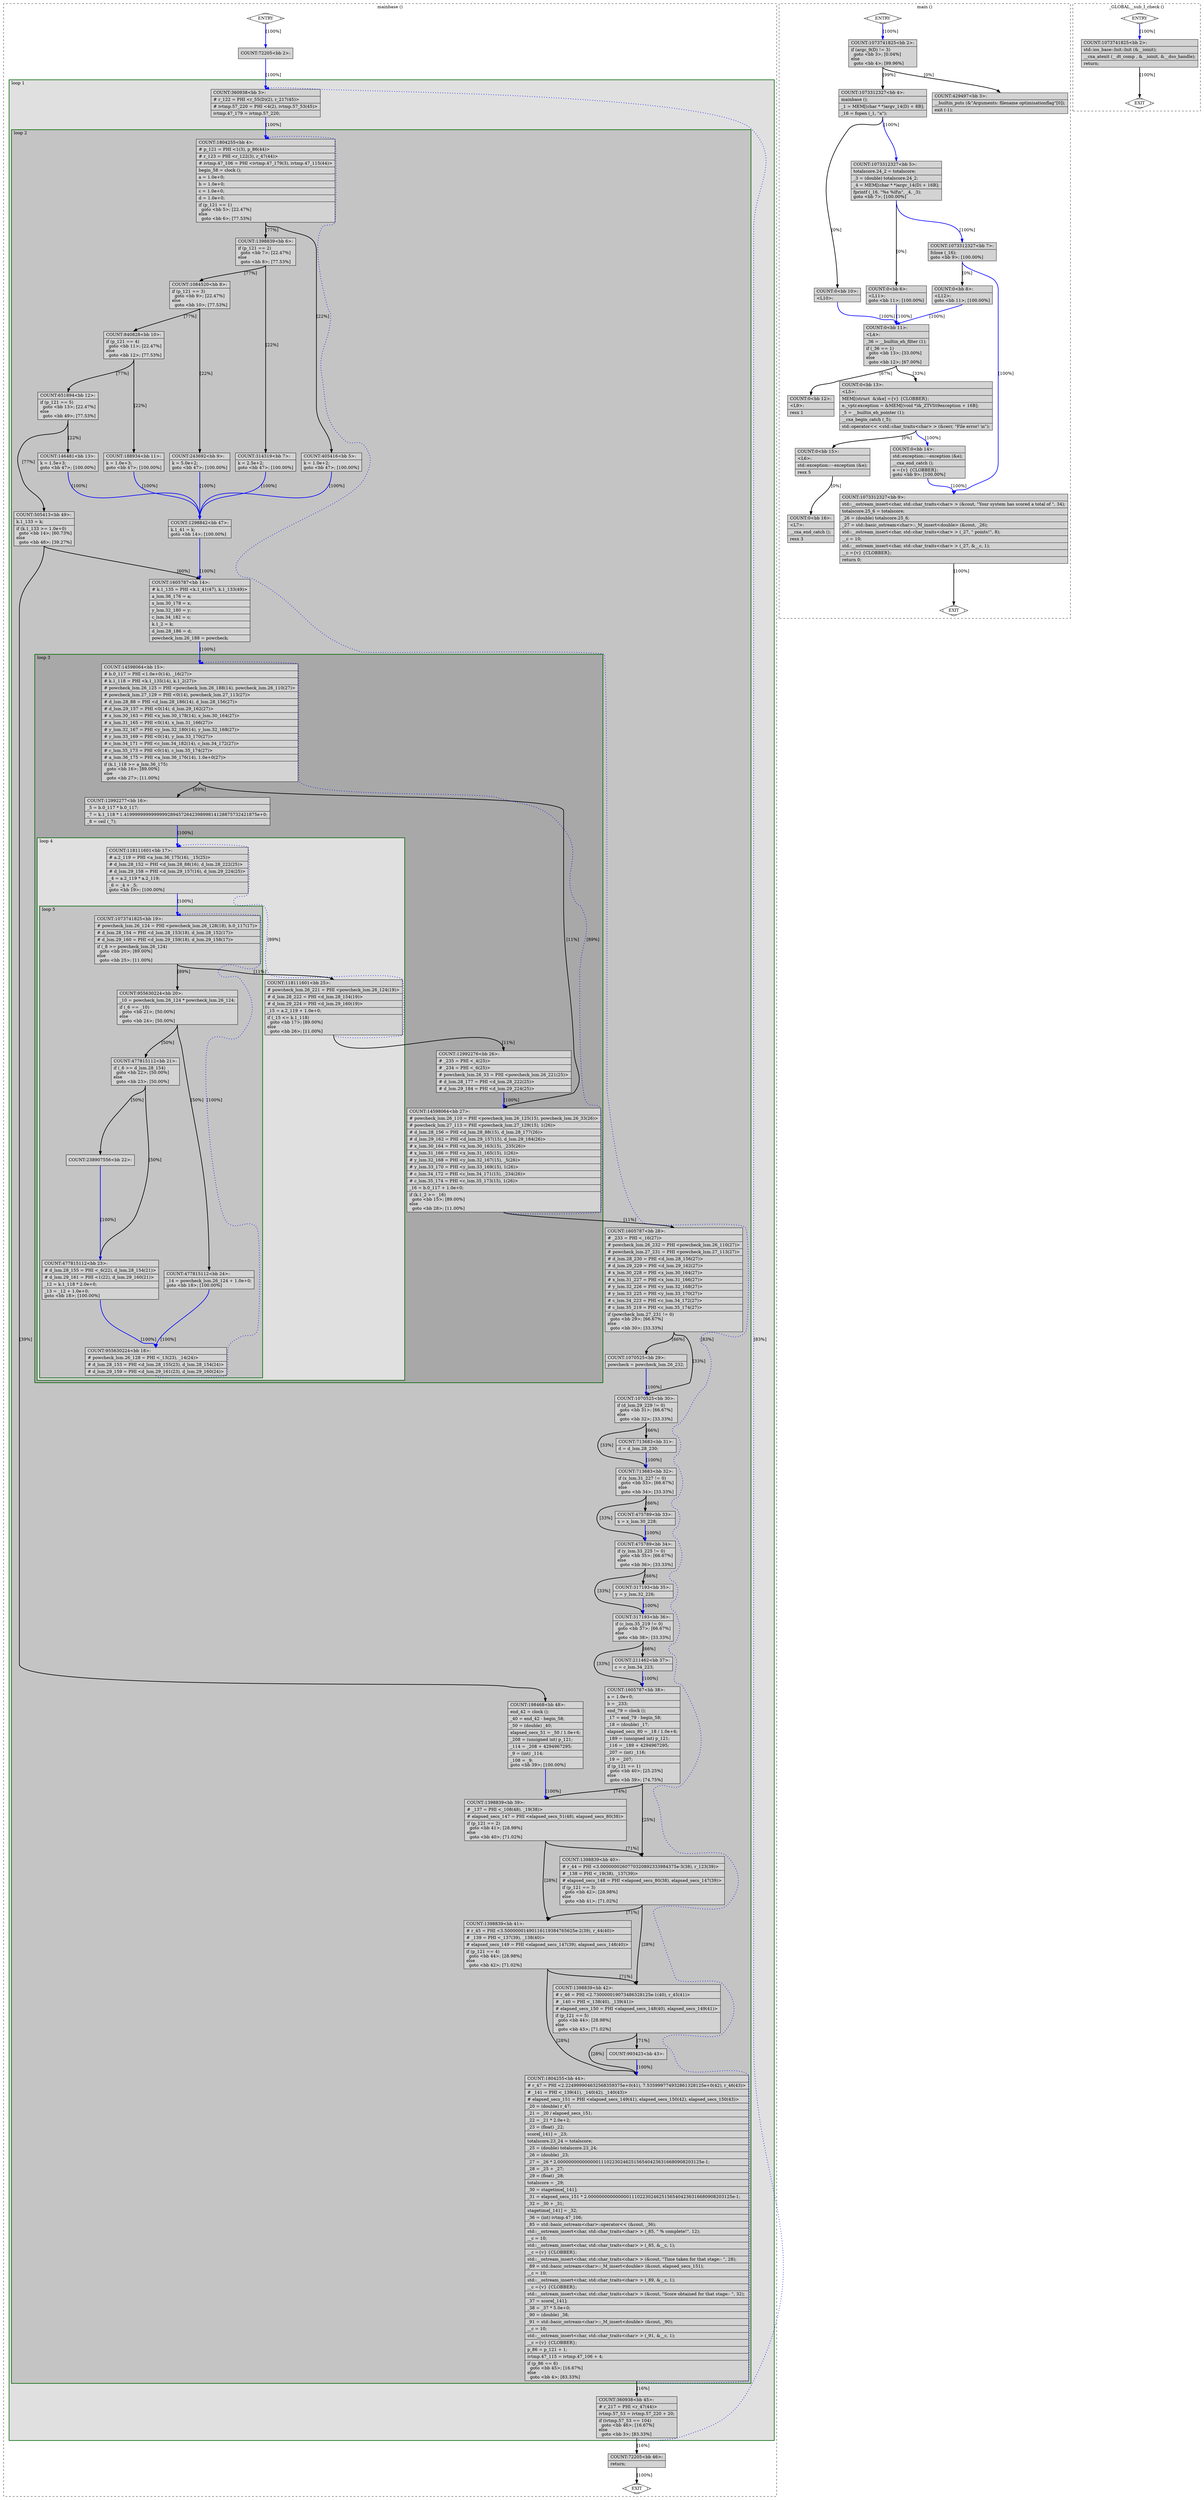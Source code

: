 digraph "benchmark.cpp.175t.printf-return-value2" {
overlap=false;
subgraph "cluster_mainbase" {
	style="dashed";
	color="black";
	label="mainbase ()";
	subgraph cluster_1888_1 {
	style="filled";
	color="darkgreen";
	fillcolor="grey88";
	label="loop 1";
	labeljust=l;
	penwidth=2;
	subgraph cluster_1888_2 {
	style="filled";
	color="darkgreen";
	fillcolor="grey77";
	label="loop 2";
	labeljust=l;
	penwidth=2;
	subgraph cluster_1888_3 {
	style="filled";
	color="darkgreen";
	fillcolor="grey66";
	label="loop 3";
	labeljust=l;
	penwidth=2;
	subgraph cluster_1888_4 {
	style="filled";
	color="darkgreen";
	fillcolor="grey88";
	label="loop 4";
	labeljust=l;
	penwidth=2;
	subgraph cluster_1888_5 {
	style="filled";
	color="darkgreen";
	fillcolor="grey77";
	label="loop 5";
	labeljust=l;
	penwidth=2;
	fn_1888_basic_block_19 [shape=record,style=filled,fillcolor=lightgrey,label="{COUNT:1073741825\<bb\ 19\>:\l\
|#\ powcheck_lsm.26_124\ =\ PHI\ \<powcheck_lsm.26_128(18),\ b.0_117(17)\>\l\
|#\ d_lsm.28_154\ =\ PHI\ \<d_lsm.28_153(18),\ d_lsm.28_152(17)\>\l\
|#\ d_lsm.29_160\ =\ PHI\ \<d_lsm.29_159(18),\ d_lsm.29_158(17)\>\l\
|if\ (_8\ \>=\ powcheck_lsm.26_124)\l\
\ \ goto\ \<bb\ 20\>;\ [89.00%]\l\
else\l\
\ \ goto\ \<bb\ 25\>;\ [11.00%]\l\
}"];

	fn_1888_basic_block_20 [shape=record,style=filled,fillcolor=lightgrey,label="{COUNT:955630224\<bb\ 20\>:\l\
|_10\ =\ powcheck_lsm.26_124\ *\ powcheck_lsm.26_124;\l\
|if\ (_6\ ==\ _10)\l\
\ \ goto\ \<bb\ 21\>;\ [50.00%]\l\
else\l\
\ \ goto\ \<bb\ 24\>;\ [50.00%]\l\
}"];

	fn_1888_basic_block_21 [shape=record,style=filled,fillcolor=lightgrey,label="{COUNT:477815112\<bb\ 21\>:\l\
|if\ (_6\ \>=\ d_lsm.28_154)\l\
\ \ goto\ \<bb\ 22\>;\ [50.00%]\l\
else\l\
\ \ goto\ \<bb\ 23\>;\ [50.00%]\l\
}"];

	fn_1888_basic_block_24 [shape=record,style=filled,fillcolor=lightgrey,label="{COUNT:477815112\<bb\ 24\>:\l\
|_14\ =\ powcheck_lsm.26_124\ +\ 1.0e+0;\l\
goto\ \<bb\ 18\>;\ [100.00%]\l\
}"];

	fn_1888_basic_block_22 [shape=record,style=filled,fillcolor=lightgrey,label="{COUNT:238907556\<bb\ 22\>:\l\
}"];

	fn_1888_basic_block_23 [shape=record,style=filled,fillcolor=lightgrey,label="{COUNT:477815112\<bb\ 23\>:\l\
|#\ d_lsm.28_155\ =\ PHI\ \<_6(22),\ d_lsm.28_154(21)\>\l\
|#\ d_lsm.29_161\ =\ PHI\ \<1(22),\ d_lsm.29_160(21)\>\l\
|_12\ =\ k.1_118\ *\ 2.0e+0;\l\
|_13\ =\ _12\ +\ 1.0e+0;\l\
goto\ \<bb\ 18\>;\ [100.00%]\l\
}"];

	fn_1888_basic_block_18 [shape=record,style=filled,fillcolor=lightgrey,label="{COUNT:955630224\<bb\ 18\>:\l\
|#\ powcheck_lsm.26_128\ =\ PHI\ \<_13(23),\ _14(24)\>\l\
|#\ d_lsm.28_153\ =\ PHI\ \<d_lsm.28_155(23),\ d_lsm.28_154(24)\>\l\
|#\ d_lsm.29_159\ =\ PHI\ \<d_lsm.29_161(23),\ d_lsm.29_160(24)\>\l\
}"];

	}
	fn_1888_basic_block_17 [shape=record,style=filled,fillcolor=lightgrey,label="{COUNT:118111601\<bb\ 17\>:\l\
|#\ a.2_119\ =\ PHI\ \<a_lsm.36_175(16),\ _15(25)\>\l\
|#\ d_lsm.28_152\ =\ PHI\ \<d_lsm.28_88(16),\ d_lsm.28_222(25)\>\l\
|#\ d_lsm.29_158\ =\ PHI\ \<d_lsm.29_157(16),\ d_lsm.29_224(25)\>\l\
|_4\ =\ a.2_119\ *\ a.2_119;\l\
|_6\ =\ _4\ +\ _5;\l\
goto\ \<bb\ 19\>;\ [100.00%]\l\
}"];

	fn_1888_basic_block_25 [shape=record,style=filled,fillcolor=lightgrey,label="{COUNT:118111601\<bb\ 25\>:\l\
|#\ powcheck_lsm.26_221\ =\ PHI\ \<powcheck_lsm.26_124(19)\>\l\
|#\ d_lsm.28_222\ =\ PHI\ \<d_lsm.28_154(19)\>\l\
|#\ d_lsm.29_224\ =\ PHI\ \<d_lsm.29_160(19)\>\l\
|_15\ =\ a.2_119\ +\ 1.0e+0;\l\
|if\ (_15\ \<=\ k.1_118)\l\
\ \ goto\ \<bb\ 17\>;\ [89.00%]\l\
else\l\
\ \ goto\ \<bb\ 26\>;\ [11.00%]\l\
}"];

	}
	fn_1888_basic_block_15 [shape=record,style=filled,fillcolor=lightgrey,label="{COUNT:14598064\<bb\ 15\>:\l\
|#\ b.0_117\ =\ PHI\ \<1.0e+0(14),\ _16(27)\>\l\
|#\ k.1_118\ =\ PHI\ \<k.1_135(14),\ k.1_2(27)\>\l\
|#\ powcheck_lsm.26_125\ =\ PHI\ \<powcheck_lsm.26_188(14),\ powcheck_lsm.26_110(27)\>\l\
|#\ powcheck_lsm.27_129\ =\ PHI\ \<0(14),\ powcheck_lsm.27_113(27)\>\l\
|#\ d_lsm.28_88\ =\ PHI\ \<d_lsm.28_186(14),\ d_lsm.28_156(27)\>\l\
|#\ d_lsm.29_157\ =\ PHI\ \<0(14),\ d_lsm.29_162(27)\>\l\
|#\ x_lsm.30_163\ =\ PHI\ \<x_lsm.30_178(14),\ x_lsm.30_164(27)\>\l\
|#\ x_lsm.31_165\ =\ PHI\ \<0(14),\ x_lsm.31_166(27)\>\l\
|#\ y_lsm.32_167\ =\ PHI\ \<y_lsm.32_180(14),\ y_lsm.32_168(27)\>\l\
|#\ y_lsm.33_169\ =\ PHI\ \<0(14),\ y_lsm.33_170(27)\>\l\
|#\ c_lsm.34_171\ =\ PHI\ \<c_lsm.34_182(14),\ c_lsm.34_172(27)\>\l\
|#\ c_lsm.35_173\ =\ PHI\ \<0(14),\ c_lsm.35_174(27)\>\l\
|#\ a_lsm.36_175\ =\ PHI\ \<a_lsm.36_176(14),\ 1.0e+0(27)\>\l\
|if\ (k.1_118\ \>=\ a_lsm.36_175)\l\
\ \ goto\ \<bb\ 16\>;\ [89.00%]\l\
else\l\
\ \ goto\ \<bb\ 27\>;\ [11.00%]\l\
}"];

	fn_1888_basic_block_16 [shape=record,style=filled,fillcolor=lightgrey,label="{COUNT:12992277\<bb\ 16\>:\l\
|_5\ =\ b.0_117\ *\ b.0_117;\l\
|_7\ =\ k.1_118\ *\ 1.4199999999999999289457264239899814128875732421875e+0;\l\
|_8\ =\ ceil\ (_7);\l\
}"];

	fn_1888_basic_block_27 [shape=record,style=filled,fillcolor=lightgrey,label="{COUNT:14598064\<bb\ 27\>:\l\
|#\ powcheck_lsm.26_110\ =\ PHI\ \<powcheck_lsm.26_125(15),\ powcheck_lsm.26_33(26)\>\l\
|#\ powcheck_lsm.27_113\ =\ PHI\ \<powcheck_lsm.27_129(15),\ 1(26)\>\l\
|#\ d_lsm.28_156\ =\ PHI\ \<d_lsm.28_88(15),\ d_lsm.28_177(26)\>\l\
|#\ d_lsm.29_162\ =\ PHI\ \<d_lsm.29_157(15),\ d_lsm.29_184(26)\>\l\
|#\ x_lsm.30_164\ =\ PHI\ \<x_lsm.30_163(15),\ _235(26)\>\l\
|#\ x_lsm.31_166\ =\ PHI\ \<x_lsm.31_165(15),\ 1(26)\>\l\
|#\ y_lsm.32_168\ =\ PHI\ \<y_lsm.32_167(15),\ _5(26)\>\l\
|#\ y_lsm.33_170\ =\ PHI\ \<y_lsm.33_169(15),\ 1(26)\>\l\
|#\ c_lsm.34_172\ =\ PHI\ \<c_lsm.34_171(15),\ _234(26)\>\l\
|#\ c_lsm.35_174\ =\ PHI\ \<c_lsm.35_173(15),\ 1(26)\>\l\
|_16\ =\ b.0_117\ +\ 1.0e+0;\l\
|if\ (k.1_2\ \>=\ _16)\l\
\ \ goto\ \<bb\ 15\>;\ [89.00%]\l\
else\l\
\ \ goto\ \<bb\ 28\>;\ [11.00%]\l\
}"];

	fn_1888_basic_block_26 [shape=record,style=filled,fillcolor=lightgrey,label="{COUNT:12992276\<bb\ 26\>:\l\
|#\ _235\ =\ PHI\ \<_4(25)\>\l\
|#\ _234\ =\ PHI\ \<_6(25)\>\l\
|#\ powcheck_lsm.26_33\ =\ PHI\ \<powcheck_lsm.26_221(25)\>\l\
|#\ d_lsm.28_177\ =\ PHI\ \<d_lsm.28_222(25)\>\l\
|#\ d_lsm.29_184\ =\ PHI\ \<d_lsm.29_224(25)\>\l\
}"];

	}
	fn_1888_basic_block_4 [shape=record,style=filled,fillcolor=lightgrey,label="{COUNT:1804255\<bb\ 4\>:\l\
|#\ p_121\ =\ PHI\ \<1(3),\ p_86(44)\>\l\
|#\ r_123\ =\ PHI\ \<r_122(3),\ r_47(44)\>\l\
|#\ ivtmp.47_106\ =\ PHI\ \<ivtmp.47_179(3),\ ivtmp.47_115(44)\>\l\
|begin_58\ =\ clock\ ();\l\
|a\ =\ 1.0e+0;\l\
|b\ =\ 1.0e+0;\l\
|c\ =\ 1.0e+0;\l\
|d\ =\ 1.0e+0;\l\
|if\ (p_121\ ==\ 1)\l\
\ \ goto\ \<bb\ 5\>;\ [22.47%]\l\
else\l\
\ \ goto\ \<bb\ 6\>;\ [77.53%]\l\
}"];

	fn_1888_basic_block_5 [shape=record,style=filled,fillcolor=lightgrey,label="{COUNT:405416\<bb\ 5\>:\l\
|k\ =\ 1.0e+2;\l\
goto\ \<bb\ 47\>;\ [100.00%]\l\
}"];

	fn_1888_basic_block_6 [shape=record,style=filled,fillcolor=lightgrey,label="{COUNT:1398839\<bb\ 6\>:\l\
|if\ (p_121\ ==\ 2)\l\
\ \ goto\ \<bb\ 7\>;\ [22.47%]\l\
else\l\
\ \ goto\ \<bb\ 8\>;\ [77.53%]\l\
}"];

	fn_1888_basic_block_47 [shape=record,style=filled,fillcolor=lightgrey,label="{COUNT:1298842\<bb\ 47\>:\l\
|k.1_41\ =\ k;\l\
goto\ \<bb\ 14\>;\ [100.00%]\l\
}"];

	fn_1888_basic_block_7 [shape=record,style=filled,fillcolor=lightgrey,label="{COUNT:314319\<bb\ 7\>:\l\
|k\ =\ 2.5e+2;\l\
goto\ \<bb\ 47\>;\ [100.00%]\l\
}"];

	fn_1888_basic_block_8 [shape=record,style=filled,fillcolor=lightgrey,label="{COUNT:1084520\<bb\ 8\>:\l\
|if\ (p_121\ ==\ 3)\l\
\ \ goto\ \<bb\ 9\>;\ [22.47%]\l\
else\l\
\ \ goto\ \<bb\ 10\>;\ [77.53%]\l\
}"];

	fn_1888_basic_block_14 [shape=record,style=filled,fillcolor=lightgrey,label="{COUNT:1605787\<bb\ 14\>:\l\
|#\ k.1_135\ =\ PHI\ \<k.1_41(47),\ k.1_133(49)\>\l\
|a_lsm.36_176\ =\ a;\l\
|x_lsm.30_178\ =\ x;\l\
|y_lsm.32_180\ =\ y;\l\
|c_lsm.34_182\ =\ c;\l\
|k.1_2\ =\ k;\l\
|d_lsm.28_186\ =\ d;\l\
|powcheck_lsm.26_188\ =\ powcheck;\l\
}"];

	fn_1888_basic_block_9 [shape=record,style=filled,fillcolor=lightgrey,label="{COUNT:243692\<bb\ 9\>:\l\
|k\ =\ 5.0e+2;\l\
goto\ \<bb\ 47\>;\ [100.00%]\l\
}"];

	fn_1888_basic_block_10 [shape=record,style=filled,fillcolor=lightgrey,label="{COUNT:840828\<bb\ 10\>:\l\
|if\ (p_121\ ==\ 4)\l\
\ \ goto\ \<bb\ 11\>;\ [22.47%]\l\
else\l\
\ \ goto\ \<bb\ 12\>;\ [77.53%]\l\
}"];

	fn_1888_basic_block_11 [shape=record,style=filled,fillcolor=lightgrey,label="{COUNT:188934\<bb\ 11\>:\l\
|k\ =\ 1.0e+3;\l\
goto\ \<bb\ 47\>;\ [100.00%]\l\
}"];

	fn_1888_basic_block_12 [shape=record,style=filled,fillcolor=lightgrey,label="{COUNT:651894\<bb\ 12\>:\l\
|if\ (p_121\ ==\ 5)\l\
\ \ goto\ \<bb\ 13\>;\ [22.47%]\l\
else\l\
\ \ goto\ \<bb\ 49\>;\ [77.53%]\l\
}"];

	fn_1888_basic_block_13 [shape=record,style=filled,fillcolor=lightgrey,label="{COUNT:146481\<bb\ 13\>:\l\
|k\ =\ 1.5e+3;\l\
goto\ \<bb\ 47\>;\ [100.00%]\l\
}"];

	fn_1888_basic_block_49 [shape=record,style=filled,fillcolor=lightgrey,label="{COUNT:505413\<bb\ 49\>:\l\
|k.1_133\ =\ k;\l\
|if\ (k.1_133\ \>=\ 1.0e+0)\l\
\ \ goto\ \<bb\ 14\>;\ [60.73%]\l\
else\l\
\ \ goto\ \<bb\ 48\>;\ [39.27%]\l\
}"];

	fn_1888_basic_block_28 [shape=record,style=filled,fillcolor=lightgrey,label="{COUNT:1605787\<bb\ 28\>:\l\
|#\ _233\ =\ PHI\ \<_16(27)\>\l\
|#\ powcheck_lsm.26_232\ =\ PHI\ \<powcheck_lsm.26_110(27)\>\l\
|#\ powcheck_lsm.27_231\ =\ PHI\ \<powcheck_lsm.27_113(27)\>\l\
|#\ d_lsm.28_230\ =\ PHI\ \<d_lsm.28_156(27)\>\l\
|#\ d_lsm.29_229\ =\ PHI\ \<d_lsm.29_162(27)\>\l\
|#\ x_lsm.30_228\ =\ PHI\ \<x_lsm.30_164(27)\>\l\
|#\ x_lsm.31_227\ =\ PHI\ \<x_lsm.31_166(27)\>\l\
|#\ y_lsm.32_226\ =\ PHI\ \<y_lsm.32_168(27)\>\l\
|#\ y_lsm.33_225\ =\ PHI\ \<y_lsm.33_170(27)\>\l\
|#\ c_lsm.34_223\ =\ PHI\ \<c_lsm.34_172(27)\>\l\
|#\ c_lsm.35_219\ =\ PHI\ \<c_lsm.35_174(27)\>\l\
|if\ (powcheck_lsm.27_231\ !=\ 0)\l\
\ \ goto\ \<bb\ 29\>;\ [66.67%]\l\
else\l\
\ \ goto\ \<bb\ 30\>;\ [33.33%]\l\
}"];

	fn_1888_basic_block_48 [shape=record,style=filled,fillcolor=lightgrey,label="{COUNT:198468\<bb\ 48\>:\l\
|end_42\ =\ clock\ ();\l\
|_40\ =\ end_42\ -\ begin_58;\l\
|_50\ =\ (double)\ _40;\l\
|elapsed_secs_51\ =\ _50\ /\ 1.0e+6;\l\
|_208\ =\ (unsigned\ int)\ p_121;\l\
|_114\ =\ _208\ +\ 4294967295;\l\
|_9\ =\ (int)\ _114;\l\
|_108\ =\ _9;\l\
goto\ \<bb\ 39\>;\ [100.00%]\l\
}"];

	fn_1888_basic_block_30 [shape=record,style=filled,fillcolor=lightgrey,label="{COUNT:1070525\<bb\ 30\>:\l\
|if\ (d_lsm.29_229\ !=\ 0)\l\
\ \ goto\ \<bb\ 31\>;\ [66.67%]\l\
else\l\
\ \ goto\ \<bb\ 32\>;\ [33.33%]\l\
}"];

	fn_1888_basic_block_29 [shape=record,style=filled,fillcolor=lightgrey,label="{COUNT:1070525\<bb\ 29\>:\l\
|powcheck\ =\ powcheck_lsm.26_232;\l\
}"];

	fn_1888_basic_block_39 [shape=record,style=filled,fillcolor=lightgrey,label="{COUNT:1398839\<bb\ 39\>:\l\
|#\ _137\ =\ PHI\ \<_108(48),\ _19(38)\>\l\
|#\ elapsed_secs_147\ =\ PHI\ \<elapsed_secs_51(48),\ elapsed_secs_80(38)\>\l\
|if\ (p_121\ ==\ 2)\l\
\ \ goto\ \<bb\ 41\>;\ [28.98%]\l\
else\l\
\ \ goto\ \<bb\ 40\>;\ [71.02%]\l\
}"];

	fn_1888_basic_block_32 [shape=record,style=filled,fillcolor=lightgrey,label="{COUNT:713683\<bb\ 32\>:\l\
|if\ (x_lsm.31_227\ !=\ 0)\l\
\ \ goto\ \<bb\ 33\>;\ [66.67%]\l\
else\l\
\ \ goto\ \<bb\ 34\>;\ [33.33%]\l\
}"];

	fn_1888_basic_block_31 [shape=record,style=filled,fillcolor=lightgrey,label="{COUNT:713683\<bb\ 31\>:\l\
|d\ =\ d_lsm.28_230;\l\
}"];

	fn_1888_basic_block_41 [shape=record,style=filled,fillcolor=lightgrey,label="{COUNT:1398839\<bb\ 41\>:\l\
|#\ r_45\ =\ PHI\ \<3.50000001490116119384765625e-2(39),\ r_44(40)\>\l\
|#\ _139\ =\ PHI\ \<_137(39),\ _138(40)\>\l\
|#\ elapsed_secs_149\ =\ PHI\ \<elapsed_secs_147(39),\ elapsed_secs_148(40)\>\l\
|if\ (p_121\ ==\ 4)\l\
\ \ goto\ \<bb\ 44\>;\ [28.98%]\l\
else\l\
\ \ goto\ \<bb\ 42\>;\ [71.02%]\l\
}"];

	fn_1888_basic_block_40 [shape=record,style=filled,fillcolor=lightgrey,label="{COUNT:1398839\<bb\ 40\>:\l\
|#\ r_44\ =\ PHI\ \<3.0000000260770320892333984375e-3(38),\ r_123(39)\>\l\
|#\ _138\ =\ PHI\ \<_19(38),\ _137(39)\>\l\
|#\ elapsed_secs_148\ =\ PHI\ \<elapsed_secs_80(38),\ elapsed_secs_147(39)\>\l\
|if\ (p_121\ ==\ 3)\l\
\ \ goto\ \<bb\ 42\>;\ [28.98%]\l\
else\l\
\ \ goto\ \<bb\ 41\>;\ [71.02%]\l\
}"];

	fn_1888_basic_block_34 [shape=record,style=filled,fillcolor=lightgrey,label="{COUNT:475789\<bb\ 34\>:\l\
|if\ (y_lsm.33_225\ !=\ 0)\l\
\ \ goto\ \<bb\ 35\>;\ [66.67%]\l\
else\l\
\ \ goto\ \<bb\ 36\>;\ [33.33%]\l\
}"];

	fn_1888_basic_block_33 [shape=record,style=filled,fillcolor=lightgrey,label="{COUNT:475789\<bb\ 33\>:\l\
|x\ =\ x_lsm.30_228;\l\
}"];

	fn_1888_basic_block_44 [shape=record,style=filled,fillcolor=lightgrey,label="{COUNT:1804255\<bb\ 44\>:\l\
|#\ r_47\ =\ PHI\ \<2.224999904632568359375e+0(41),\ 7.535999774932861328125e+0(42),\ r_46(43)\>\l\
|#\ _141\ =\ PHI\ \<_139(41),\ _140(42),\ _140(43)\>\l\
|#\ elapsed_secs_151\ =\ PHI\ \<elapsed_secs_149(41),\ elapsed_secs_150(42),\ elapsed_secs_150(43)\>\l\
|_20\ =\ (double)\ r_47;\l\
|_21\ =\ _20\ /\ elapsed_secs_151;\l\
|_22\ =\ _21\ *\ 2.0e+2;\l\
|_23\ =\ (float)\ _22;\l\
|score[_141]\ =\ _23;\l\
|totalscore.23_24\ =\ totalscore;\l\
|_25\ =\ (double)\ totalscore.23_24;\l\
|_26\ =\ (double)\ _23;\l\
|_27\ =\ _26\ *\ 2.00000000000000011102230246251565404236316680908203125e-1;\l\
|_28\ =\ _25\ +\ _27;\l\
|_29\ =\ (float)\ _28;\l\
|totalscore\ =\ _29;\l\
|_30\ =\ stagetime[_141];\l\
|_31\ =\ elapsed_secs_151\ *\ 2.00000000000000011102230246251565404236316680908203125e-1;\l\
|_32\ =\ _30\ +\ _31;\l\
|stagetime[_141]\ =\ _32;\l\
|_36\ =\ (int)\ ivtmp.47_106;\l\
|_85\ =\ std::basic_ostream\<char\>::operator\<\<\ (&cout,\ _36);\l\
|std::__ostream_insert\<char,\ std::char_traits\<char\>\ \>\ (_85,\ \"\ %\ complete!\",\ 12);\l\
|__c\ =\ 10;\l\
|std::__ostream_insert\<char,\ std::char_traits\<char\>\ \>\ (_85,\ &__c,\ 1);\l\
|__c\ =\{v\}\ \{CLOBBER\};\l\
|std::__ostream_insert\<char,\ std::char_traits\<char\>\ \>\ (&cout,\ \"Time\ taken\ for\ that\ stage:-\ \",\ 28);\l\
|_89\ =\ std::basic_ostream\<char\>::_M_insert\<double\>\ (&cout,\ elapsed_secs_151);\l\
|__c\ =\ 10;\l\
|std::__ostream_insert\<char,\ std::char_traits\<char\>\ \>\ (_89,\ &__c,\ 1);\l\
|__c\ =\{v\}\ \{CLOBBER\};\l\
|std::__ostream_insert\<char,\ std::char_traits\<char\>\ \>\ (&cout,\ \"Score\ obtained\ for\ that\ stage:-\ \",\ 32);\l\
|_37\ =\ score[_141];\l\
|_38\ =\ _37\ *\ 5.0e+0;\l\
|_90\ =\ (double)\ _38;\l\
|_91\ =\ std::basic_ostream\<char\>::_M_insert\<double\>\ (&cout,\ _90);\l\
|__c\ =\ 10;\l\
|std::__ostream_insert\<char,\ std::char_traits\<char\>\ \>\ (_91,\ &__c,\ 1);\l\
|__c\ =\{v\}\ \{CLOBBER\};\l\
|p_86\ =\ p_121\ +\ 1;\l\
|ivtmp.47_115\ =\ ivtmp.47_106\ +\ 4;\l\
|if\ (p_86\ ==\ 6)\l\
\ \ goto\ \<bb\ 45\>;\ [16.67%]\l\
else\l\
\ \ goto\ \<bb\ 4\>;\ [83.33%]\l\
}"];

	fn_1888_basic_block_42 [shape=record,style=filled,fillcolor=lightgrey,label="{COUNT:1398839\<bb\ 42\>:\l\
|#\ r_46\ =\ PHI\ \<2.730000019073486328125e-1(40),\ r_45(41)\>\l\
|#\ _140\ =\ PHI\ \<_138(40),\ _139(41)\>\l\
|#\ elapsed_secs_150\ =\ PHI\ \<elapsed_secs_148(40),\ elapsed_secs_149(41)\>\l\
|if\ (p_121\ ==\ 5)\l\
\ \ goto\ \<bb\ 44\>;\ [28.98%]\l\
else\l\
\ \ goto\ \<bb\ 43\>;\ [71.02%]\l\
}"];

	fn_1888_basic_block_36 [shape=record,style=filled,fillcolor=lightgrey,label="{COUNT:317193\<bb\ 36\>:\l\
|if\ (c_lsm.35_219\ !=\ 0)\l\
\ \ goto\ \<bb\ 37\>;\ [66.67%]\l\
else\l\
\ \ goto\ \<bb\ 38\>;\ [33.33%]\l\
}"];

	fn_1888_basic_block_35 [shape=record,style=filled,fillcolor=lightgrey,label="{COUNT:317193\<bb\ 35\>:\l\
|y\ =\ y_lsm.32_226;\l\
}"];

	fn_1888_basic_block_43 [shape=record,style=filled,fillcolor=lightgrey,label="{COUNT:993423\<bb\ 43\>:\l\
}"];

	fn_1888_basic_block_38 [shape=record,style=filled,fillcolor=lightgrey,label="{COUNT:1605787\<bb\ 38\>:\l\
|a\ =\ 1.0e+0;\l\
|b\ =\ _233;\l\
|end_79\ =\ clock\ ();\l\
|_17\ =\ end_79\ -\ begin_58;\l\
|_18\ =\ (double)\ _17;\l\
|elapsed_secs_80\ =\ _18\ /\ 1.0e+6;\l\
|_189\ =\ (unsigned\ int)\ p_121;\l\
|_116\ =\ _189\ +\ 4294967295;\l\
|_207\ =\ (int)\ _116;\l\
|_19\ =\ _207;\l\
|if\ (p_121\ ==\ 1)\l\
\ \ goto\ \<bb\ 40\>;\ [25.25%]\l\
else\l\
\ \ goto\ \<bb\ 39\>;\ [74.75%]\l\
}"];

	fn_1888_basic_block_37 [shape=record,style=filled,fillcolor=lightgrey,label="{COUNT:211462\<bb\ 37\>:\l\
|c\ =\ c_lsm.34_223;\l\
}"];

	}
	fn_1888_basic_block_3 [shape=record,style=filled,fillcolor=lightgrey,label="{COUNT:360938\<bb\ 3\>:\l\
|#\ r_122\ =\ PHI\ \<r_55(D)(2),\ r_217(45)\>\l\
|#\ ivtmp.57_220\ =\ PHI\ \<4(2),\ ivtmp.57_53(45)\>\l\
|ivtmp.47_179\ =\ ivtmp.57_220;\l\
}"];

	fn_1888_basic_block_45 [shape=record,style=filled,fillcolor=lightgrey,label="{COUNT:360938\<bb\ 45\>:\l\
|#\ r_217\ =\ PHI\ \<r_47(44)\>\l\
|ivtmp.57_53\ =\ ivtmp.57_220\ +\ 20;\l\
|if\ (ivtmp.57_53\ ==\ 104)\l\
\ \ goto\ \<bb\ 46\>;\ [16.67%]\l\
else\l\
\ \ goto\ \<bb\ 3\>;\ [83.33%]\l\
}"];

	}
	fn_1888_basic_block_0 [shape=Mdiamond,style=filled,fillcolor=white,label="ENTRY"];

	fn_1888_basic_block_1 [shape=Mdiamond,style=filled,fillcolor=white,label="EXIT"];

	fn_1888_basic_block_2 [shape=record,style=filled,fillcolor=lightgrey,label="{COUNT:72205\<bb\ 2\>:\l\
}"];

	fn_1888_basic_block_46 [shape=record,style=filled,fillcolor=lightgrey,label="{COUNT:72205\<bb\ 46\>:\l\
|return;\l\
}"];

	fn_1888_basic_block_0:s -> fn_1888_basic_block_2:n [style="solid,bold",color=blue,weight=100,constraint=true,label="[100%]"];
	fn_1888_basic_block_2:s -> fn_1888_basic_block_3:n [style="solid,bold",color=blue,weight=100,constraint=true,label="[100%]"];
	fn_1888_basic_block_3:s -> fn_1888_basic_block_4:n [style="solid,bold",color=blue,weight=100,constraint=true,label="[100%]"];
	fn_1888_basic_block_4:s -> fn_1888_basic_block_5:n [style="solid,bold",color=black,weight=10,constraint=true,label="[22%]"];
	fn_1888_basic_block_4:s -> fn_1888_basic_block_6:n [style="solid,bold",color=black,weight=10,constraint=true,label="[77%]"];
	fn_1888_basic_block_5:s -> fn_1888_basic_block_47:n [style="solid,bold",color=blue,weight=100,constraint=true,label="[100%]"];
	fn_1888_basic_block_6:s -> fn_1888_basic_block_7:n [style="solid,bold",color=black,weight=10,constraint=true,label="[22%]"];
	fn_1888_basic_block_6:s -> fn_1888_basic_block_8:n [style="solid,bold",color=black,weight=10,constraint=true,label="[77%]"];
	fn_1888_basic_block_7:s -> fn_1888_basic_block_47:n [style="solid,bold",color=blue,weight=100,constraint=true,label="[100%]"];
	fn_1888_basic_block_8:s -> fn_1888_basic_block_9:n [style="solid,bold",color=black,weight=10,constraint=true,label="[22%]"];
	fn_1888_basic_block_8:s -> fn_1888_basic_block_10:n [style="solid,bold",color=black,weight=10,constraint=true,label="[77%]"];
	fn_1888_basic_block_9:s -> fn_1888_basic_block_47:n [style="solid,bold",color=blue,weight=100,constraint=true,label="[100%]"];
	fn_1888_basic_block_10:s -> fn_1888_basic_block_11:n [style="solid,bold",color=black,weight=10,constraint=true,label="[22%]"];
	fn_1888_basic_block_10:s -> fn_1888_basic_block_12:n [style="solid,bold",color=black,weight=10,constraint=true,label="[77%]"];
	fn_1888_basic_block_11:s -> fn_1888_basic_block_47:n [style="solid,bold",color=blue,weight=100,constraint=true,label="[100%]"];
	fn_1888_basic_block_12:s -> fn_1888_basic_block_13:n [style="solid,bold",color=black,weight=10,constraint=true,label="[22%]"];
	fn_1888_basic_block_12:s -> fn_1888_basic_block_49:n [style="solid,bold",color=black,weight=10,constraint=true,label="[77%]"];
	fn_1888_basic_block_13:s -> fn_1888_basic_block_47:n [style="solid,bold",color=blue,weight=100,constraint=true,label="[100%]"];
	fn_1888_basic_block_14:s -> fn_1888_basic_block_15:n [style="solid,bold",color=blue,weight=100,constraint=true,label="[100%]"];
	fn_1888_basic_block_15:s -> fn_1888_basic_block_16:n [style="solid,bold",color=black,weight=10,constraint=true,label="[89%]"];
	fn_1888_basic_block_15:s -> fn_1888_basic_block_27:n [style="solid,bold",color=black,weight=10,constraint=true,label="[11%]"];
	fn_1888_basic_block_16:s -> fn_1888_basic_block_17:n [style="solid,bold",color=blue,weight=100,constraint=true,label="[100%]"];
	fn_1888_basic_block_17:s -> fn_1888_basic_block_19:n [style="solid,bold",color=blue,weight=100,constraint=true,label="[100%]"];
	fn_1888_basic_block_18:s -> fn_1888_basic_block_19:n [style="dotted,bold",color=blue,weight=10,constraint=false,label="[100%]"];
	fn_1888_basic_block_19:s -> fn_1888_basic_block_20:n [style="solid,bold",color=black,weight=10,constraint=true,label="[89%]"];
	fn_1888_basic_block_19:s -> fn_1888_basic_block_25:n [style="solid,bold",color=black,weight=10,constraint=true,label="[11%]"];
	fn_1888_basic_block_20:s -> fn_1888_basic_block_21:n [style="solid,bold",color=black,weight=10,constraint=true,label="[50%]"];
	fn_1888_basic_block_20:s -> fn_1888_basic_block_24:n [style="solid,bold",color=black,weight=10,constraint=true,label="[50%]"];
	fn_1888_basic_block_21:s -> fn_1888_basic_block_22:n [style="solid,bold",color=black,weight=10,constraint=true,label="[50%]"];
	fn_1888_basic_block_21:s -> fn_1888_basic_block_23:n [style="solid,bold",color=black,weight=10,constraint=true,label="[50%]"];
	fn_1888_basic_block_22:s -> fn_1888_basic_block_23:n [style="solid,bold",color=blue,weight=100,constraint=true,label="[100%]"];
	fn_1888_basic_block_23:s -> fn_1888_basic_block_18:n [style="solid,bold",color=blue,weight=100,constraint=true,label="[100%]"];
	fn_1888_basic_block_24:s -> fn_1888_basic_block_18:n [style="solid,bold",color=blue,weight=100,constraint=true,label="[100%]"];
	fn_1888_basic_block_25:s -> fn_1888_basic_block_17:n [style="dotted,bold",color=blue,weight=10,constraint=false,label="[89%]"];
	fn_1888_basic_block_25:s -> fn_1888_basic_block_26:n [style="solid,bold",color=black,weight=10,constraint=true,label="[11%]"];
	fn_1888_basic_block_26:s -> fn_1888_basic_block_27:n [style="solid,bold",color=blue,weight=100,constraint=true,label="[100%]"];
	fn_1888_basic_block_27:s -> fn_1888_basic_block_15:n [style="dotted,bold",color=blue,weight=10,constraint=false,label="[89%]"];
	fn_1888_basic_block_27:s -> fn_1888_basic_block_28:n [style="solid,bold",color=black,weight=10,constraint=true,label="[11%]"];
	fn_1888_basic_block_28:s -> fn_1888_basic_block_30:n [style="solid,bold",color=black,weight=10,constraint=true,label="[33%]"];
	fn_1888_basic_block_28:s -> fn_1888_basic_block_29:n [style="solid,bold",color=black,weight=10,constraint=true,label="[66%]"];
	fn_1888_basic_block_29:s -> fn_1888_basic_block_30:n [style="solid,bold",color=blue,weight=100,constraint=true,label="[100%]"];
	fn_1888_basic_block_30:s -> fn_1888_basic_block_32:n [style="solid,bold",color=black,weight=10,constraint=true,label="[33%]"];
	fn_1888_basic_block_30:s -> fn_1888_basic_block_31:n [style="solid,bold",color=black,weight=10,constraint=true,label="[66%]"];
	fn_1888_basic_block_31:s -> fn_1888_basic_block_32:n [style="solid,bold",color=blue,weight=100,constraint=true,label="[100%]"];
	fn_1888_basic_block_32:s -> fn_1888_basic_block_34:n [style="solid,bold",color=black,weight=10,constraint=true,label="[33%]"];
	fn_1888_basic_block_32:s -> fn_1888_basic_block_33:n [style="solid,bold",color=black,weight=10,constraint=true,label="[66%]"];
	fn_1888_basic_block_33:s -> fn_1888_basic_block_34:n [style="solid,bold",color=blue,weight=100,constraint=true,label="[100%]"];
	fn_1888_basic_block_34:s -> fn_1888_basic_block_36:n [style="solid,bold",color=black,weight=10,constraint=true,label="[33%]"];
	fn_1888_basic_block_34:s -> fn_1888_basic_block_35:n [style="solid,bold",color=black,weight=10,constraint=true,label="[66%]"];
	fn_1888_basic_block_35:s -> fn_1888_basic_block_36:n [style="solid,bold",color=blue,weight=100,constraint=true,label="[100%]"];
	fn_1888_basic_block_36:s -> fn_1888_basic_block_38:n [style="solid,bold",color=black,weight=10,constraint=true,label="[33%]"];
	fn_1888_basic_block_36:s -> fn_1888_basic_block_37:n [style="solid,bold",color=black,weight=10,constraint=true,label="[66%]"];
	fn_1888_basic_block_37:s -> fn_1888_basic_block_38:n [style="solid,bold",color=blue,weight=100,constraint=true,label="[100%]"];
	fn_1888_basic_block_38:s -> fn_1888_basic_block_40:n [style="solid,bold",color=black,weight=10,constraint=true,label="[25%]"];
	fn_1888_basic_block_38:s -> fn_1888_basic_block_39:n [style="solid,bold",color=black,weight=10,constraint=true,label="[74%]"];
	fn_1888_basic_block_39:s -> fn_1888_basic_block_41:n [style="solid,bold",color=black,weight=10,constraint=true,label="[28%]"];
	fn_1888_basic_block_39:s -> fn_1888_basic_block_40:n [style="solid,bold",color=black,weight=10,constraint=true,label="[71%]"];
	fn_1888_basic_block_40:s -> fn_1888_basic_block_42:n [style="solid,bold",color=black,weight=10,constraint=true,label="[28%]"];
	fn_1888_basic_block_40:s -> fn_1888_basic_block_41:n [style="solid,bold",color=black,weight=10,constraint=true,label="[71%]"];
	fn_1888_basic_block_41:s -> fn_1888_basic_block_44:n [style="solid,bold",color=black,weight=10,constraint=true,label="[28%]"];
	fn_1888_basic_block_41:s -> fn_1888_basic_block_42:n [style="solid,bold",color=black,weight=10,constraint=true,label="[71%]"];
	fn_1888_basic_block_42:s -> fn_1888_basic_block_44:n [style="solid,bold",color=black,weight=10,constraint=true,label="[28%]"];
	fn_1888_basic_block_42:s -> fn_1888_basic_block_43:n [style="solid,bold",color=black,weight=10,constraint=true,label="[71%]"];
	fn_1888_basic_block_43:s -> fn_1888_basic_block_44:n [style="solid,bold",color=blue,weight=100,constraint=true,label="[100%]"];
	fn_1888_basic_block_44:s -> fn_1888_basic_block_45:n [style="solid,bold",color=black,weight=10,constraint=true,label="[16%]"];
	fn_1888_basic_block_44:s -> fn_1888_basic_block_4:n [style="dotted,bold",color=blue,weight=10,constraint=false,label="[83%]"];
	fn_1888_basic_block_45:s -> fn_1888_basic_block_46:n [style="solid,bold",color=black,weight=10,constraint=true,label="[16%]"];
	fn_1888_basic_block_45:s -> fn_1888_basic_block_3:n [style="dotted,bold",color=blue,weight=10,constraint=false,label="[83%]"];
	fn_1888_basic_block_46:s -> fn_1888_basic_block_1:n [style="solid,bold",color=black,weight=10,constraint=true,label="[100%]"];
	fn_1888_basic_block_47:s -> fn_1888_basic_block_14:n [style="solid,bold",color=blue,weight=100,constraint=true,label="[100%]"];
	fn_1888_basic_block_48:s -> fn_1888_basic_block_39:n [style="solid,bold",color=blue,weight=100,constraint=true,label="[100%]"];
	fn_1888_basic_block_49:s -> fn_1888_basic_block_14:n [style="solid,bold",color=black,weight=10,constraint=true,label="[60%]"];
	fn_1888_basic_block_49:s -> fn_1888_basic_block_48:n [style="solid,bold",color=black,weight=10,constraint=true,label="[39%]"];
	fn_1888_basic_block_0:s -> fn_1888_basic_block_1:n [style="invis",constraint=true];
}
subgraph "cluster_main" {
	style="dashed";
	color="black";
	label="main ()";
	fn_1889_basic_block_0 [shape=Mdiamond,style=filled,fillcolor=white,label="ENTRY"];

	fn_1889_basic_block_1 [shape=Mdiamond,style=filled,fillcolor=white,label="EXIT"];

	fn_1889_basic_block_2 [shape=record,style=filled,fillcolor=lightgrey,label="{COUNT:1073741825\<bb\ 2\>:\l\
|if\ (argc_9(D)\ !=\ 3)\l\
\ \ goto\ \<bb\ 3\>;\ [0.04%]\l\
else\l\
\ \ goto\ \<bb\ 4\>;\ [99.96%]\l\
}"];

	fn_1889_basic_block_3 [shape=record,style=filled,fillcolor=lightgrey,label="{COUNT:429497\<bb\ 3\>:\l\
|__builtin_puts\ (&\"Arguments:\ filename\ optimisationflag\"[0]);\l\
|exit\ (-1);\l\
}"];

	fn_1889_basic_block_4 [shape=record,style=filled,fillcolor=lightgrey,label="{COUNT:1073312327\<bb\ 4\>:\l\
|mainbase\ ();\l\
|_1\ =\ MEM[(char\ *\ *)argv_14(D)\ +\ 8B];\l\
|_16\ =\ fopen\ (_1,\ \"a\");\l\
}"];

	fn_1889_basic_block_5 [shape=record,style=filled,fillcolor=lightgrey,label="{COUNT:1073312327\<bb\ 5\>:\l\
|totalscore.24_2\ =\ totalscore;\l\
|_3\ =\ (double)\ totalscore.24_2;\l\
|_4\ =\ MEM[(char\ *\ *)argv_14(D)\ +\ 16B];\l\
|fprintf\ (_16,\ \"%s\ %lf\\n\",\ _4,\ _3);\l\
goto\ \<bb\ 7\>;\ [100.00%]\l\
}"];

	fn_1889_basic_block_6 [shape=record,style=filled,fillcolor=lightgrey,label="{COUNT:0\<bb\ 6\>:\l\
|\<L11\>:\l\
goto\ \<bb\ 11\>;\ [100.00%]\l\
}"];

	fn_1889_basic_block_7 [shape=record,style=filled,fillcolor=lightgrey,label="{COUNT:1073312327\<bb\ 7\>:\l\
|fclose\ (_16);\l\
goto\ \<bb\ 9\>;\ [100.00%]\l\
}"];

	fn_1889_basic_block_8 [shape=record,style=filled,fillcolor=lightgrey,label="{COUNT:0\<bb\ 8\>:\l\
|\<L12\>:\l\
goto\ \<bb\ 11\>;\ [100.00%]\l\
}"];

	fn_1889_basic_block_9 [shape=record,style=filled,fillcolor=lightgrey,label="{COUNT:1073312327\<bb\ 9\>:\l\
|std::__ostream_insert\<char,\ std::char_traits\<char\>\ \>\ (&cout,\ \"Your\ system\ has\ scored\ a\ total\ of\ \",\ 34);\l\
|totalscore.25_6\ =\ totalscore;\l\
|_26\ =\ (double)\ totalscore.25_6;\l\
|_27\ =\ std::basic_ostream\<char\>::_M_insert\<double\>\ (&cout,\ _26);\l\
|std::__ostream_insert\<char,\ std::char_traits\<char\>\ \>\ (_27,\ \"\ points!\",\ 8);\l\
|__c\ =\ 10;\l\
|std::__ostream_insert\<char,\ std::char_traits\<char\>\ \>\ (_27,\ &__c,\ 1);\l\
|__c\ =\{v\}\ \{CLOBBER\};\l\
|return\ 0;\l\
}"];

	fn_1889_basic_block_10 [shape=record,style=filled,fillcolor=lightgrey,label="{COUNT:0\<bb\ 10\>:\l\
|\<L10\>:\l\
}"];

	fn_1889_basic_block_11 [shape=record,style=filled,fillcolor=lightgrey,label="{COUNT:0\<bb\ 11\>:\l\
|\<L4\>:\l\
|_36\ =\ __builtin_eh_filter\ (1);\l\
|if\ (_36\ ==\ 1)\l\
\ \ goto\ \<bb\ 13\>;\ [33.00%]\l\
else\l\
\ \ goto\ \<bb\ 12\>;\ [67.00%]\l\
}"];

	fn_1889_basic_block_12 [shape=record,style=filled,fillcolor=lightgrey,label="{COUNT:0\<bb\ 12\>:\l\
|\<L9\>:\l\
|resx\ 1\l\
}"];

	fn_1889_basic_block_13 [shape=record,style=filled,fillcolor=lightgrey,label="{COUNT:0\<bb\ 13\>:\l\
|\<L5\>:\l\
|MEM[(struct\ \ &)&e]\ =\{v\}\ \{CLOBBER\};\l\
|e._vptr.exception\ =\ &MEM[(void\ *)&_ZTVSt9exception\ +\ 16B];\l\
|_5\ =\ __builtin_eh_pointer\ (1);\l\
|__cxa_begin_catch\ (_5);\l\
|std::operator\<\<\ \<std::char_traits\<char\>\ \>\ (&cerr,\ \"File\ error!\ \\n\");\l\
}"];

	fn_1889_basic_block_14 [shape=record,style=filled,fillcolor=lightgrey,label="{COUNT:0\<bb\ 14\>:\l\
|std::exception::~exception\ (&e);\l\
|__cxa_end_catch\ ();\l\
|e\ =\{v\}\ \{CLOBBER\};\l\
goto\ \<bb\ 9\>;\ [100.00%]\l\
}"];

	fn_1889_basic_block_15 [shape=record,style=filled,fillcolor=lightgrey,label="{COUNT:0\<bb\ 15\>:\l\
|\<L6\>:\l\
|std::exception::~exception\ (&e);\l\
|resx\ 5\l\
}"];

	fn_1889_basic_block_16 [shape=record,style=filled,fillcolor=lightgrey,label="{COUNT:0\<bb\ 16\>:\l\
|\<L7\>:\l\
|__cxa_end_catch\ ();\l\
|resx\ 3\l\
}"];

	fn_1889_basic_block_0:s -> fn_1889_basic_block_2:n [style="solid,bold",color=blue,weight=100,constraint=true,label="[100%]"];
	fn_1889_basic_block_2:s -> fn_1889_basic_block_3:n [style="solid,bold",color=black,weight=10,constraint=true,label="[0%]"];
	fn_1889_basic_block_2:s -> fn_1889_basic_block_4:n [style="solid,bold",color=black,weight=10,constraint=true,label="[99%]"];
	fn_1889_basic_block_4:s -> fn_1889_basic_block_10:n [style="solid,bold",color=black,weight=10,constraint=true,label="[0%]"];
	fn_1889_basic_block_4:s -> fn_1889_basic_block_5:n [style="solid,bold",color=blue,weight=100,constraint=true,label="[100%]"];
	fn_1889_basic_block_5:s -> fn_1889_basic_block_6:n [style="solid,bold",color=black,weight=10,constraint=true,label="[0%]"];
	fn_1889_basic_block_5:s -> fn_1889_basic_block_7:n [style="solid,bold",color=blue,weight=100,constraint=true,label="[100%]"];
	fn_1889_basic_block_6:s -> fn_1889_basic_block_11:n [style="solid,bold",color=blue,weight=100,constraint=true,label="[100%]"];
	fn_1889_basic_block_7:s -> fn_1889_basic_block_8:n [style="solid,bold",color=black,weight=10,constraint=true,label="[0%]"];
	fn_1889_basic_block_7:s -> fn_1889_basic_block_9:n [style="solid,bold",color=blue,weight=100,constraint=true,label="[100%]"];
	fn_1889_basic_block_8:s -> fn_1889_basic_block_11:n [style="solid,bold",color=blue,weight=100,constraint=true,label="[100%]"];
	fn_1889_basic_block_9:s -> fn_1889_basic_block_1:n [style="solid,bold",color=black,weight=10,constraint=true,label="[100%]"];
	fn_1889_basic_block_10:s -> fn_1889_basic_block_11:n [style="solid,bold",color=blue,weight=100,constraint=true,label="[100%]"];
	fn_1889_basic_block_11:s -> fn_1889_basic_block_13:n [style="solid,bold",color=black,weight=10,constraint=true,label="[33%]"];
	fn_1889_basic_block_11:s -> fn_1889_basic_block_12:n [style="solid,bold",color=black,weight=10,constraint=true,label="[67%]"];
	fn_1889_basic_block_13:s -> fn_1889_basic_block_15:n [style="solid,bold",color=black,weight=10,constraint=true,label="[0%]"];
	fn_1889_basic_block_13:s -> fn_1889_basic_block_14:n [style="solid,bold",color=blue,weight=100,constraint=true,label="[100%]"];
	fn_1889_basic_block_14:s -> fn_1889_basic_block_9:n [style="solid,bold",color=blue,weight=100,constraint=true,label="[100%]"];
	fn_1889_basic_block_15:s -> fn_1889_basic_block_16:n [style="solid,bold",color=black,weight=10,constraint=true,label="[0%]"];
	fn_1889_basic_block_0:s -> fn_1889_basic_block_1:n [style="invis",constraint=true];
}
subgraph "cluster__GLOBAL__sub_I_check" {
	style="dashed";
	color="black";
	label="_GLOBAL__sub_I_check ()";
	fn_2397_basic_block_0 [shape=Mdiamond,style=filled,fillcolor=white,label="ENTRY"];

	fn_2397_basic_block_1 [shape=Mdiamond,style=filled,fillcolor=white,label="EXIT"];

	fn_2397_basic_block_2 [shape=record,style=filled,fillcolor=lightgrey,label="{COUNT:1073741825\<bb\ 2\>:\l\
|std::ios_base::Init::Init\ (&__ioinit);\l\
|__cxa_atexit\ (__dt_comp\ ,\ &__ioinit,\ &__dso_handle);\l\
|return;\l\
}"];

	fn_2397_basic_block_0:s -> fn_2397_basic_block_2:n [style="solid,bold",color=blue,weight=100,constraint=true,label="[100%]"];
	fn_2397_basic_block_2:s -> fn_2397_basic_block_1:n [style="solid,bold",color=black,weight=10,constraint=true,label="[100%]"];
	fn_2397_basic_block_0:s -> fn_2397_basic_block_1:n [style="invis",constraint=true];
}
}
